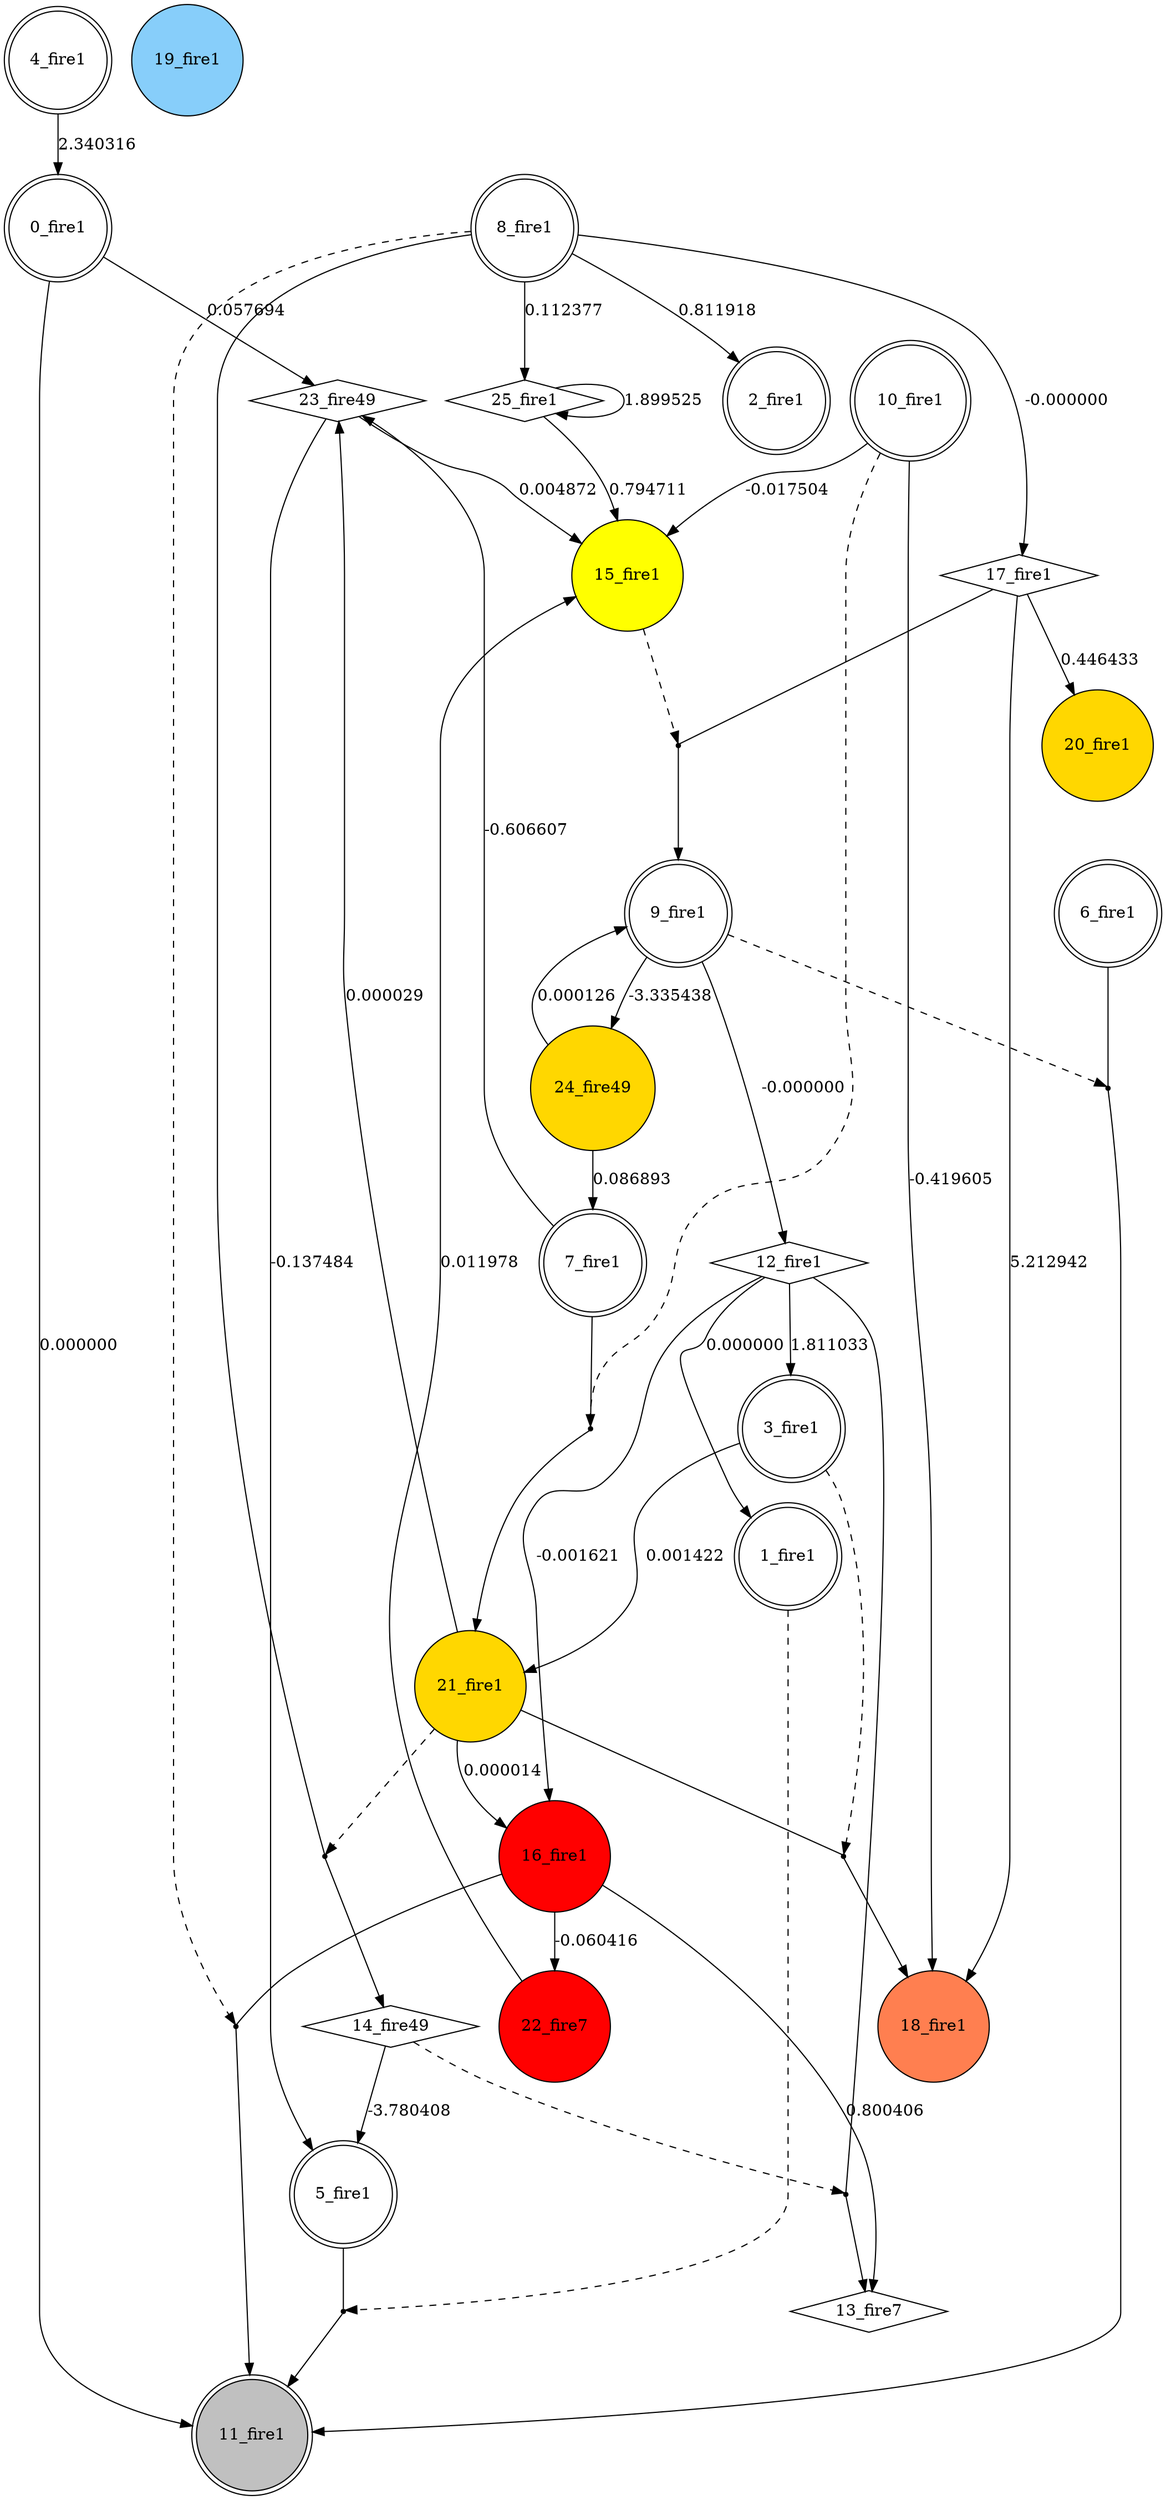 digraph G {
 node[shape = circle]
0 [label="0_fire1",shape=doublecircle]
1 [label="1_fire1",shape=doublecircle]
2 [label="2_fire1",shape=doublecircle]
3 [label="3_fire1",shape=doublecircle]
4 [label="4_fire1",shape=doublecircle]
5 [label="5_fire1",shape=doublecircle]
6 [label="6_fire1",shape=doublecircle]
7 [label="7_fire1",shape=doublecircle]
8 [label="8_fire1",shape=doublecircle]
9 [label="9_fire1",shape=doublecircle]
10 [label="10_fire1",shape=doublecircle]
11 [label="11_fire1",shape=doublecircle, style=filled, fillcolor=gray]
12 [label="12_fire1",shape=diamond]
13 [label="13_fire7",shape=diamond]
14 [label="14_fire49",shape=diamond]
15 [label="15_fire1",style=filled, fillcolor=yellow]
16 [label="16_fire1",style=filled, fillcolor=red]
17 [label="17_fire1",shape=diamond]
18 [label="18_fire1",style=filled, fillcolor=coral]
19 [label="19_fire1",style=filled, fillcolor=lightskyblue]
20 [label="20_fire1",style=filled, fillcolor=gold]
21 [label="21_fire1",style=filled, fillcolor=gold]
22 [label="22_fire7",style=filled, fillcolor=red]
23 [label="23_fire49",shape=diamond]
24 [label="24_fire49",style=filled, fillcolor=gold]
25 [label="25_fire1",shape=diamond]
8 -> 17 [label="-0.000000"]
0 -> 11 [label="0.000000"]
27 [shape=point, label=""]
1 -> 27 [style=dashed] 
5 -> 27 [dir=none]
27 -> 11 
23 -> 15 [label="0.004872"]
28 [shape=point, label=""]
8 -> 28 [style=dashed] 
16 -> 28 [dir=none]
28 -> 11 
10 -> 18 [label="-0.419605"]
21 -> 16 [label="0.000014"]
29 [shape=point, label=""]
9 -> 29 [style=dashed] 
6 -> 29 [dir=none]
29 -> 11 
30 [shape=point, label=""]
21 -> 30 [style=dashed] 
8 -> 30 [dir=none]
30 -> 14 
17 -> 20 [label="0.446433"]
25 -> 15 [label="0.794711"]
31 [shape=point, label=""]
15 -> 31 [style=dashed] 
17 -> 31 [dir=none]
31 -> 9 
3 -> 21 [label="0.001422"]
12 -> 16 [label="-0.001621"]
17 -> 18 [label="5.212942"]
16 -> 13 [label="0.800406"]
0 -> 23 [label="0.057694"]
23 -> 5 [label="-0.137484"]
24 -> 7 [label="0.086893"]
9 -> 24 [label="-3.335438"]
32 [shape=point, label=""]
10 -> 32 [style=dashed] 
7 -> 32 [dir=none]
32 -> 21 
9 -> 12 [label="-0.000000"]
12 -> 1 [label="0.000000"]
33 [shape=point, label=""]
14 -> 33 [style=dashed] 
12 -> 33 [dir=none]
33 -> 13 
21 -> 23 [label="0.000029"]
22 -> 15 [label="0.011978"]
14 -> 5 [label="-3.780408"]
7 -> 23 [label="-0.606607"]
34 [shape=point, label=""]
3 -> 34 [style=dashed] 
21 -> 34 [dir=none]
34 -> 18 
4 -> 0 [label="2.340316"]
10 -> 15 [label="-0.017504"]
16 -> 22 [label="-0.060416"]
8 -> 25 [label="0.112377"]
24 -> 9 [label="0.000126"]
8 -> 2 [label="0.811918"]
12 -> 3 [label="1.811033"]
25 -> 25 [label="1.899525"]
}
